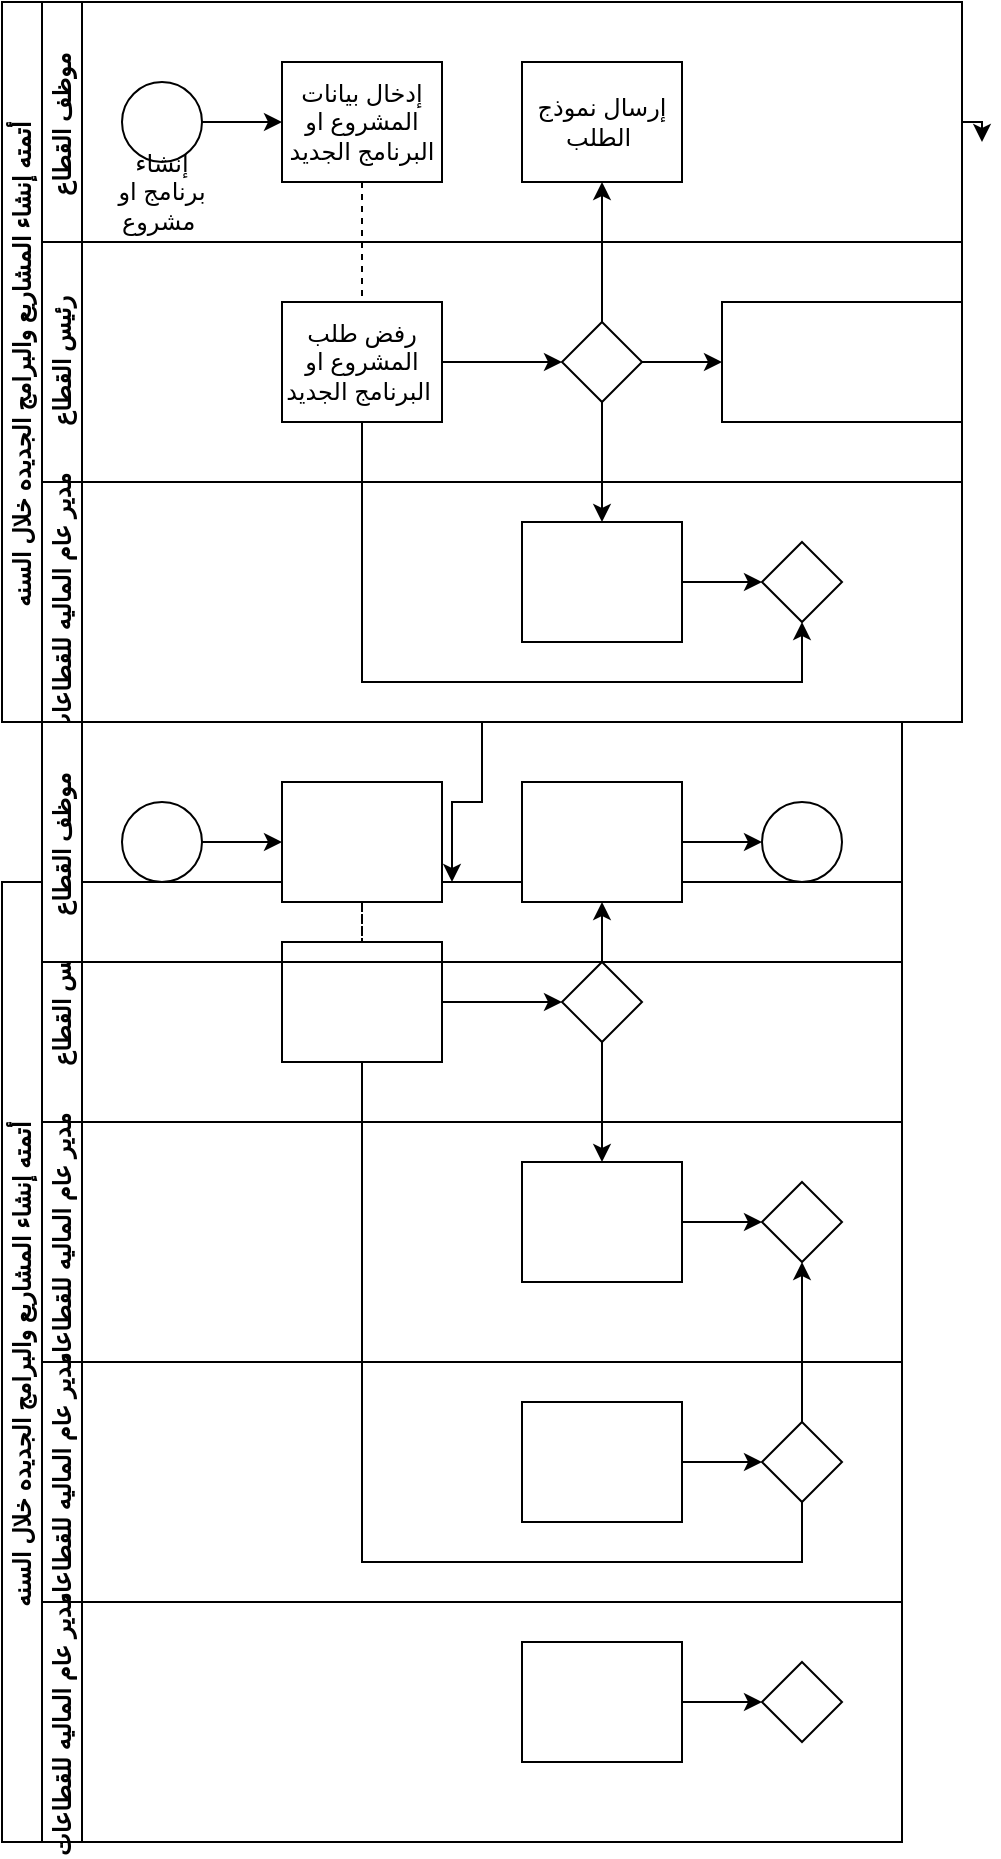<mxfile version="21.6.9" type="github">
  <diagram id="prtHgNgQTEPvFCAcTncT" name="Page-1">
    <mxGraphModel dx="794" dy="432" grid="1" gridSize="10" guides="1" tooltips="1" connect="1" arrows="1" fold="1" page="1" pageScale="1" pageWidth="827" pageHeight="1169" math="0" shadow="0">
      <root>
        <mxCell id="0" />
        <mxCell id="1" parent="0" />
        <mxCell id="rvNUNP5nha5gO_ySzuQB-22" value="" style="edgeStyle=orthogonalEdgeStyle;rounded=0;orthogonalLoop=1;jettySize=auto;html=1;" edge="1" parent="1" source="dNxyNK7c78bLwvsdeMH5-19" target="rvNUNP5nha5gO_ySzuQB-2">
          <mxGeometry relative="1" as="geometry" />
        </mxCell>
        <mxCell id="dNxyNK7c78bLwvsdeMH5-19" value="أتمته إنشاء المشاريع والبرامج الجديده خلال السنه&amp;nbsp;&lt;br&gt;" style="swimlane;html=1;childLayout=stackLayout;resizeParent=1;resizeParentMax=0;horizontal=0;startSize=20;horizontalStack=0;" parent="1" vertex="1">
          <mxGeometry x="120" y="120" width="480" height="360" as="geometry" />
        </mxCell>
        <mxCell id="dNxyNK7c78bLwvsdeMH5-27" value="" style="edgeStyle=orthogonalEdgeStyle;rounded=0;orthogonalLoop=1;jettySize=auto;html=1;dashed=1;endArrow=none;endFill=0;" parent="dNxyNK7c78bLwvsdeMH5-19" source="dNxyNK7c78bLwvsdeMH5-24" target="dNxyNK7c78bLwvsdeMH5-26" edge="1">
          <mxGeometry relative="1" as="geometry" />
        </mxCell>
        <mxCell id="dNxyNK7c78bLwvsdeMH5-31" style="edgeStyle=orthogonalEdgeStyle;rounded=0;orthogonalLoop=1;jettySize=auto;html=1;endArrow=classic;endFill=1;" parent="dNxyNK7c78bLwvsdeMH5-19" source="dNxyNK7c78bLwvsdeMH5-28" target="dNxyNK7c78bLwvsdeMH5-30" edge="1">
          <mxGeometry relative="1" as="geometry" />
        </mxCell>
        <mxCell id="dNxyNK7c78bLwvsdeMH5-35" style="edgeStyle=orthogonalEdgeStyle;rounded=0;orthogonalLoop=1;jettySize=auto;html=1;endArrow=classic;endFill=1;" parent="dNxyNK7c78bLwvsdeMH5-19" source="dNxyNK7c78bLwvsdeMH5-28" target="dNxyNK7c78bLwvsdeMH5-34" edge="1">
          <mxGeometry relative="1" as="geometry" />
        </mxCell>
        <mxCell id="dNxyNK7c78bLwvsdeMH5-38" style="edgeStyle=orthogonalEdgeStyle;rounded=0;orthogonalLoop=1;jettySize=auto;html=1;endArrow=classic;endFill=1;" parent="dNxyNK7c78bLwvsdeMH5-19" source="dNxyNK7c78bLwvsdeMH5-26" target="dNxyNK7c78bLwvsdeMH5-36" edge="1">
          <mxGeometry relative="1" as="geometry">
            <Array as="points">
              <mxPoint x="180" y="340" />
              <mxPoint x="400" y="340" />
            </Array>
          </mxGeometry>
        </mxCell>
        <mxCell id="rvNUNP5nha5gO_ySzuQB-42" style="edgeStyle=orthogonalEdgeStyle;rounded=0;orthogonalLoop=1;jettySize=auto;html=1;exitX=1;exitY=0.5;exitDx=0;exitDy=0;" edge="1" parent="dNxyNK7c78bLwvsdeMH5-19" source="dNxyNK7c78bLwvsdeMH5-20">
          <mxGeometry relative="1" as="geometry">
            <mxPoint x="490" y="70" as="targetPoint" />
          </mxGeometry>
        </mxCell>
        <mxCell id="dNxyNK7c78bLwvsdeMH5-20" value="موظف القطاع&amp;nbsp;" style="swimlane;html=1;startSize=20;horizontal=0;" parent="dNxyNK7c78bLwvsdeMH5-19" vertex="1">
          <mxGeometry x="20" width="460" height="120" as="geometry" />
        </mxCell>
        <mxCell id="dNxyNK7c78bLwvsdeMH5-25" value="" style="edgeStyle=orthogonalEdgeStyle;rounded=0;orthogonalLoop=1;jettySize=auto;html=1;" parent="dNxyNK7c78bLwvsdeMH5-20" source="dNxyNK7c78bLwvsdeMH5-23" target="dNxyNK7c78bLwvsdeMH5-24" edge="1">
          <mxGeometry relative="1" as="geometry" />
        </mxCell>
        <mxCell id="dNxyNK7c78bLwvsdeMH5-23" value="" style="ellipse;whiteSpace=wrap;html=1;" parent="dNxyNK7c78bLwvsdeMH5-20" vertex="1">
          <mxGeometry x="40" y="40" width="40" height="40" as="geometry" />
        </mxCell>
        <mxCell id="dNxyNK7c78bLwvsdeMH5-24" value="إدخال بيانات المشروع او البرنامج الجديد" style="rounded=0;whiteSpace=wrap;html=1;fontFamily=Helvetica;fontSize=12;fontColor=#000000;align=center;" parent="dNxyNK7c78bLwvsdeMH5-20" vertex="1">
          <mxGeometry x="120" y="30" width="80" height="60" as="geometry" />
        </mxCell>
        <mxCell id="dNxyNK7c78bLwvsdeMH5-30" value="إرسال نموذج الطلب&amp;nbsp;" style="rounded=0;whiteSpace=wrap;html=1;fontFamily=Helvetica;fontSize=12;fontColor=#000000;align=center;" parent="dNxyNK7c78bLwvsdeMH5-20" vertex="1">
          <mxGeometry x="240" y="30" width="80" height="60" as="geometry" />
        </mxCell>
        <mxCell id="rvNUNP5nha5gO_ySzuQB-38" value="إنشاء برنامج او مشروع&amp;nbsp;" style="text;html=1;strokeColor=none;fillColor=none;align=center;verticalAlign=middle;whiteSpace=wrap;rounded=0;" vertex="1" parent="dNxyNK7c78bLwvsdeMH5-20">
          <mxGeometry x="30" y="80" width="60" height="30" as="geometry" />
        </mxCell>
        <mxCell id="dNxyNK7c78bLwvsdeMH5-21" value="رئيس القطاع" style="swimlane;html=1;startSize=20;horizontal=0;" parent="dNxyNK7c78bLwvsdeMH5-19" vertex="1">
          <mxGeometry x="20" y="120" width="460" height="120" as="geometry" />
        </mxCell>
        <mxCell id="dNxyNK7c78bLwvsdeMH5-29" value="" style="edgeStyle=orthogonalEdgeStyle;rounded=0;orthogonalLoop=1;jettySize=auto;html=1;endArrow=classic;endFill=1;" parent="dNxyNK7c78bLwvsdeMH5-21" source="dNxyNK7c78bLwvsdeMH5-26" target="dNxyNK7c78bLwvsdeMH5-28" edge="1">
          <mxGeometry relative="1" as="geometry" />
        </mxCell>
        <mxCell id="dNxyNK7c78bLwvsdeMH5-26" value="رفض طلب المشروع او البرنامج الجديد&amp;nbsp;" style="rounded=0;whiteSpace=wrap;html=1;fontFamily=Helvetica;fontSize=12;fontColor=#000000;align=center;" parent="dNxyNK7c78bLwvsdeMH5-21" vertex="1">
          <mxGeometry x="120" y="30" width="80" height="60" as="geometry" />
        </mxCell>
        <mxCell id="rvNUNP5nha5gO_ySzuQB-41" value="" style="edgeStyle=orthogonalEdgeStyle;rounded=0;orthogonalLoop=1;jettySize=auto;html=1;" edge="1" parent="dNxyNK7c78bLwvsdeMH5-21" source="dNxyNK7c78bLwvsdeMH5-28" target="rvNUNP5nha5gO_ySzuQB-40">
          <mxGeometry relative="1" as="geometry" />
        </mxCell>
        <mxCell id="dNxyNK7c78bLwvsdeMH5-28" value="" style="rhombus;whiteSpace=wrap;html=1;fontFamily=Helvetica;fontSize=12;fontColor=#000000;align=center;" parent="dNxyNK7c78bLwvsdeMH5-21" vertex="1">
          <mxGeometry x="260" y="40" width="40" height="40" as="geometry" />
        </mxCell>
        <mxCell id="rvNUNP5nha5gO_ySzuQB-40" value="" style="whiteSpace=wrap;html=1;fontColor=#000000;" vertex="1" parent="dNxyNK7c78bLwvsdeMH5-21">
          <mxGeometry x="340" y="30" width="120" height="60" as="geometry" />
        </mxCell>
        <mxCell id="dNxyNK7c78bLwvsdeMH5-22" value="مدير عام الماليه للقطاعات&amp;nbsp;" style="swimlane;html=1;startSize=20;horizontal=0;" parent="dNxyNK7c78bLwvsdeMH5-19" vertex="1">
          <mxGeometry x="20" y="240" width="460" height="120" as="geometry">
            <mxRectangle x="20" y="240" width="430" height="30" as="alternateBounds" />
          </mxGeometry>
        </mxCell>
        <mxCell id="dNxyNK7c78bLwvsdeMH5-37" value="" style="edgeStyle=orthogonalEdgeStyle;rounded=0;orthogonalLoop=1;jettySize=auto;html=1;endArrow=classic;endFill=1;" parent="dNxyNK7c78bLwvsdeMH5-22" source="dNxyNK7c78bLwvsdeMH5-34" target="dNxyNK7c78bLwvsdeMH5-36" edge="1">
          <mxGeometry relative="1" as="geometry" />
        </mxCell>
        <mxCell id="dNxyNK7c78bLwvsdeMH5-34" value="" style="rounded=0;whiteSpace=wrap;html=1;fontFamily=Helvetica;fontSize=12;fontColor=#000000;align=center;" parent="dNxyNK7c78bLwvsdeMH5-22" vertex="1">
          <mxGeometry x="240" y="20" width="80" height="60" as="geometry" />
        </mxCell>
        <mxCell id="dNxyNK7c78bLwvsdeMH5-36" value="" style="rhombus;whiteSpace=wrap;html=1;fontFamily=Helvetica;fontSize=12;fontColor=#000000;align=center;" parent="dNxyNK7c78bLwvsdeMH5-22" vertex="1">
          <mxGeometry x="360" y="30" width="40" height="40" as="geometry" />
        </mxCell>
        <mxCell id="rvNUNP5nha5gO_ySzuQB-2" value="أتمته إنشاء المشاريع والبرامج الجديده خلال السنه&amp;nbsp;&lt;br&gt;" style="swimlane;html=1;childLayout=stackLayout;resizeParent=1;resizeParentMax=0;horizontal=0;startSize=20;horizontalStack=0;" vertex="1" parent="1">
          <mxGeometry x="120" y="560" width="450" height="480" as="geometry" />
        </mxCell>
        <mxCell id="rvNUNP5nha5gO_ySzuQB-5" style="edgeStyle=orthogonalEdgeStyle;rounded=0;orthogonalLoop=1;jettySize=auto;html=1;endArrow=classic;endFill=1;" edge="1" parent="rvNUNP5nha5gO_ySzuQB-2" source="rvNUNP5nha5gO_ySzuQB-17" target="rvNUNP5nha5gO_ySzuQB-20">
          <mxGeometry relative="1" as="geometry" />
        </mxCell>
        <mxCell id="rvNUNP5nha5gO_ySzuQB-6" style="edgeStyle=orthogonalEdgeStyle;rounded=0;orthogonalLoop=1;jettySize=auto;html=1;endArrow=classic;endFill=1;" edge="1" parent="rvNUNP5nha5gO_ySzuQB-2" source="rvNUNP5nha5gO_ySzuQB-16" target="rvNUNP5nha5gO_ySzuQB-21">
          <mxGeometry relative="1" as="geometry">
            <Array as="points">
              <mxPoint x="180" y="340" />
              <mxPoint x="400" y="340" />
            </Array>
          </mxGeometry>
        </mxCell>
        <mxCell id="rvNUNP5nha5gO_ySzuQB-14" value="رئيس القطاع" style="swimlane;html=1;startSize=20;horizontal=0;" vertex="1" parent="rvNUNP5nha5gO_ySzuQB-2">
          <mxGeometry x="20" width="430" height="120" as="geometry" />
        </mxCell>
        <mxCell id="rvNUNP5nha5gO_ySzuQB-15" value="" style="edgeStyle=orthogonalEdgeStyle;rounded=0;orthogonalLoop=1;jettySize=auto;html=1;endArrow=classic;endFill=1;" edge="1" parent="rvNUNP5nha5gO_ySzuQB-14" source="rvNUNP5nha5gO_ySzuQB-16" target="rvNUNP5nha5gO_ySzuQB-17">
          <mxGeometry relative="1" as="geometry" />
        </mxCell>
        <mxCell id="rvNUNP5nha5gO_ySzuQB-16" value="" style="rounded=0;whiteSpace=wrap;html=1;fontFamily=Helvetica;fontSize=12;fontColor=#000000;align=center;" vertex="1" parent="rvNUNP5nha5gO_ySzuQB-14">
          <mxGeometry x="120" y="30" width="80" height="60" as="geometry" />
        </mxCell>
        <mxCell id="rvNUNP5nha5gO_ySzuQB-17" value="" style="rhombus;whiteSpace=wrap;html=1;fontFamily=Helvetica;fontSize=12;fontColor=#000000;align=center;" vertex="1" parent="rvNUNP5nha5gO_ySzuQB-14">
          <mxGeometry x="260" y="40" width="40" height="40" as="geometry" />
        </mxCell>
        <mxCell id="rvNUNP5nha5gO_ySzuQB-18" value="مدير عام الماليه للقطاعات&amp;nbsp;" style="swimlane;html=1;startSize=20;horizontal=0;" vertex="1" parent="rvNUNP5nha5gO_ySzuQB-2">
          <mxGeometry x="20" y="120" width="430" height="120" as="geometry">
            <mxRectangle x="20" y="240" width="430" height="30" as="alternateBounds" />
          </mxGeometry>
        </mxCell>
        <mxCell id="rvNUNP5nha5gO_ySzuQB-19" value="" style="edgeStyle=orthogonalEdgeStyle;rounded=0;orthogonalLoop=1;jettySize=auto;html=1;endArrow=classic;endFill=1;" edge="1" parent="rvNUNP5nha5gO_ySzuQB-18" source="rvNUNP5nha5gO_ySzuQB-20" target="rvNUNP5nha5gO_ySzuQB-21">
          <mxGeometry relative="1" as="geometry" />
        </mxCell>
        <mxCell id="rvNUNP5nha5gO_ySzuQB-20" value="" style="rounded=0;whiteSpace=wrap;html=1;fontFamily=Helvetica;fontSize=12;fontColor=#000000;align=center;" vertex="1" parent="rvNUNP5nha5gO_ySzuQB-18">
          <mxGeometry x="240" y="20" width="80" height="60" as="geometry" />
        </mxCell>
        <mxCell id="rvNUNP5nha5gO_ySzuQB-21" value="" style="rhombus;whiteSpace=wrap;html=1;fontFamily=Helvetica;fontSize=12;fontColor=#000000;align=center;" vertex="1" parent="rvNUNP5nha5gO_ySzuQB-18">
          <mxGeometry x="360" y="30" width="40" height="40" as="geometry" />
        </mxCell>
        <mxCell id="rvNUNP5nha5gO_ySzuQB-30" value="مدير عام الماليه للقطاعات&amp;nbsp;" style="swimlane;html=1;startSize=20;horizontal=0;" vertex="1" parent="rvNUNP5nha5gO_ySzuQB-2">
          <mxGeometry x="20" y="240" width="430" height="120" as="geometry">
            <mxRectangle x="20" y="240" width="430" height="30" as="alternateBounds" />
          </mxGeometry>
        </mxCell>
        <mxCell id="rvNUNP5nha5gO_ySzuQB-31" value="" style="edgeStyle=orthogonalEdgeStyle;rounded=0;orthogonalLoop=1;jettySize=auto;html=1;endArrow=classic;endFill=1;" edge="1" parent="rvNUNP5nha5gO_ySzuQB-30" source="rvNUNP5nha5gO_ySzuQB-32" target="rvNUNP5nha5gO_ySzuQB-33">
          <mxGeometry relative="1" as="geometry" />
        </mxCell>
        <mxCell id="rvNUNP5nha5gO_ySzuQB-32" value="" style="rounded=0;whiteSpace=wrap;html=1;fontFamily=Helvetica;fontSize=12;fontColor=#000000;align=center;" vertex="1" parent="rvNUNP5nha5gO_ySzuQB-30">
          <mxGeometry x="240" y="20" width="80" height="60" as="geometry" />
        </mxCell>
        <mxCell id="rvNUNP5nha5gO_ySzuQB-33" value="" style="rhombus;whiteSpace=wrap;html=1;fontFamily=Helvetica;fontSize=12;fontColor=#000000;align=center;" vertex="1" parent="rvNUNP5nha5gO_ySzuQB-30">
          <mxGeometry x="360" y="30" width="40" height="40" as="geometry" />
        </mxCell>
        <mxCell id="rvNUNP5nha5gO_ySzuQB-34" value="مدير عام الماليه للقطاعات&amp;nbsp;" style="swimlane;html=1;startSize=20;horizontal=0;" vertex="1" parent="rvNUNP5nha5gO_ySzuQB-2">
          <mxGeometry x="20" y="360" width="430" height="120" as="geometry">
            <mxRectangle x="20" y="240" width="430" height="30" as="alternateBounds" />
          </mxGeometry>
        </mxCell>
        <mxCell id="rvNUNP5nha5gO_ySzuQB-35" value="" style="edgeStyle=orthogonalEdgeStyle;rounded=0;orthogonalLoop=1;jettySize=auto;html=1;endArrow=classic;endFill=1;" edge="1" parent="rvNUNP5nha5gO_ySzuQB-34" source="rvNUNP5nha5gO_ySzuQB-36" target="rvNUNP5nha5gO_ySzuQB-37">
          <mxGeometry relative="1" as="geometry" />
        </mxCell>
        <mxCell id="rvNUNP5nha5gO_ySzuQB-36" value="" style="rounded=0;whiteSpace=wrap;html=1;fontFamily=Helvetica;fontSize=12;fontColor=#000000;align=center;" vertex="1" parent="rvNUNP5nha5gO_ySzuQB-34">
          <mxGeometry x="240" y="20" width="80" height="60" as="geometry" />
        </mxCell>
        <mxCell id="rvNUNP5nha5gO_ySzuQB-37" value="" style="rhombus;whiteSpace=wrap;html=1;fontFamily=Helvetica;fontSize=12;fontColor=#000000;align=center;" vertex="1" parent="rvNUNP5nha5gO_ySzuQB-34">
          <mxGeometry x="360" y="30" width="40" height="40" as="geometry" />
        </mxCell>
        <mxCell id="rvNUNP5nha5gO_ySzuQB-7" value="موظف القطاع&amp;nbsp;" style="swimlane;html=1;startSize=20;horizontal=0;" vertex="1" parent="1">
          <mxGeometry x="140" y="480" width="430" height="120" as="geometry" />
        </mxCell>
        <mxCell id="rvNUNP5nha5gO_ySzuQB-8" value="" style="edgeStyle=orthogonalEdgeStyle;rounded=0;orthogonalLoop=1;jettySize=auto;html=1;" edge="1" parent="rvNUNP5nha5gO_ySzuQB-7" source="rvNUNP5nha5gO_ySzuQB-9" target="rvNUNP5nha5gO_ySzuQB-10">
          <mxGeometry relative="1" as="geometry" />
        </mxCell>
        <mxCell id="rvNUNP5nha5gO_ySzuQB-9" value="" style="ellipse;whiteSpace=wrap;html=1;" vertex="1" parent="rvNUNP5nha5gO_ySzuQB-7">
          <mxGeometry x="40" y="40" width="40" height="40" as="geometry" />
        </mxCell>
        <mxCell id="rvNUNP5nha5gO_ySzuQB-10" value="" style="rounded=0;whiteSpace=wrap;html=1;fontFamily=Helvetica;fontSize=12;fontColor=#000000;align=center;" vertex="1" parent="rvNUNP5nha5gO_ySzuQB-7">
          <mxGeometry x="120" y="30" width="80" height="60" as="geometry" />
        </mxCell>
        <mxCell id="rvNUNP5nha5gO_ySzuQB-11" value="" style="edgeStyle=orthogonalEdgeStyle;rounded=0;orthogonalLoop=1;jettySize=auto;html=1;endArrow=classic;endFill=1;" edge="1" parent="rvNUNP5nha5gO_ySzuQB-7" source="rvNUNP5nha5gO_ySzuQB-12" target="rvNUNP5nha5gO_ySzuQB-13">
          <mxGeometry relative="1" as="geometry" />
        </mxCell>
        <mxCell id="rvNUNP5nha5gO_ySzuQB-12" value="" style="rounded=0;whiteSpace=wrap;html=1;fontFamily=Helvetica;fontSize=12;fontColor=#000000;align=center;" vertex="1" parent="rvNUNP5nha5gO_ySzuQB-7">
          <mxGeometry x="240" y="30" width="80" height="60" as="geometry" />
        </mxCell>
        <mxCell id="rvNUNP5nha5gO_ySzuQB-13" value="" style="ellipse;whiteSpace=wrap;html=1;" vertex="1" parent="rvNUNP5nha5gO_ySzuQB-7">
          <mxGeometry x="360" y="40" width="40" height="40" as="geometry" />
        </mxCell>
        <mxCell id="rvNUNP5nha5gO_ySzuQB-3" value="" style="edgeStyle=orthogonalEdgeStyle;rounded=0;orthogonalLoop=1;jettySize=auto;html=1;dashed=1;endArrow=none;endFill=0;" edge="1" parent="1" source="rvNUNP5nha5gO_ySzuQB-10" target="rvNUNP5nha5gO_ySzuQB-16">
          <mxGeometry relative="1" as="geometry" />
        </mxCell>
        <mxCell id="rvNUNP5nha5gO_ySzuQB-4" style="edgeStyle=orthogonalEdgeStyle;rounded=0;orthogonalLoop=1;jettySize=auto;html=1;endArrow=classic;endFill=1;" edge="1" parent="1" source="rvNUNP5nha5gO_ySzuQB-17" target="rvNUNP5nha5gO_ySzuQB-12">
          <mxGeometry relative="1" as="geometry" />
        </mxCell>
      </root>
    </mxGraphModel>
  </diagram>
</mxfile>
